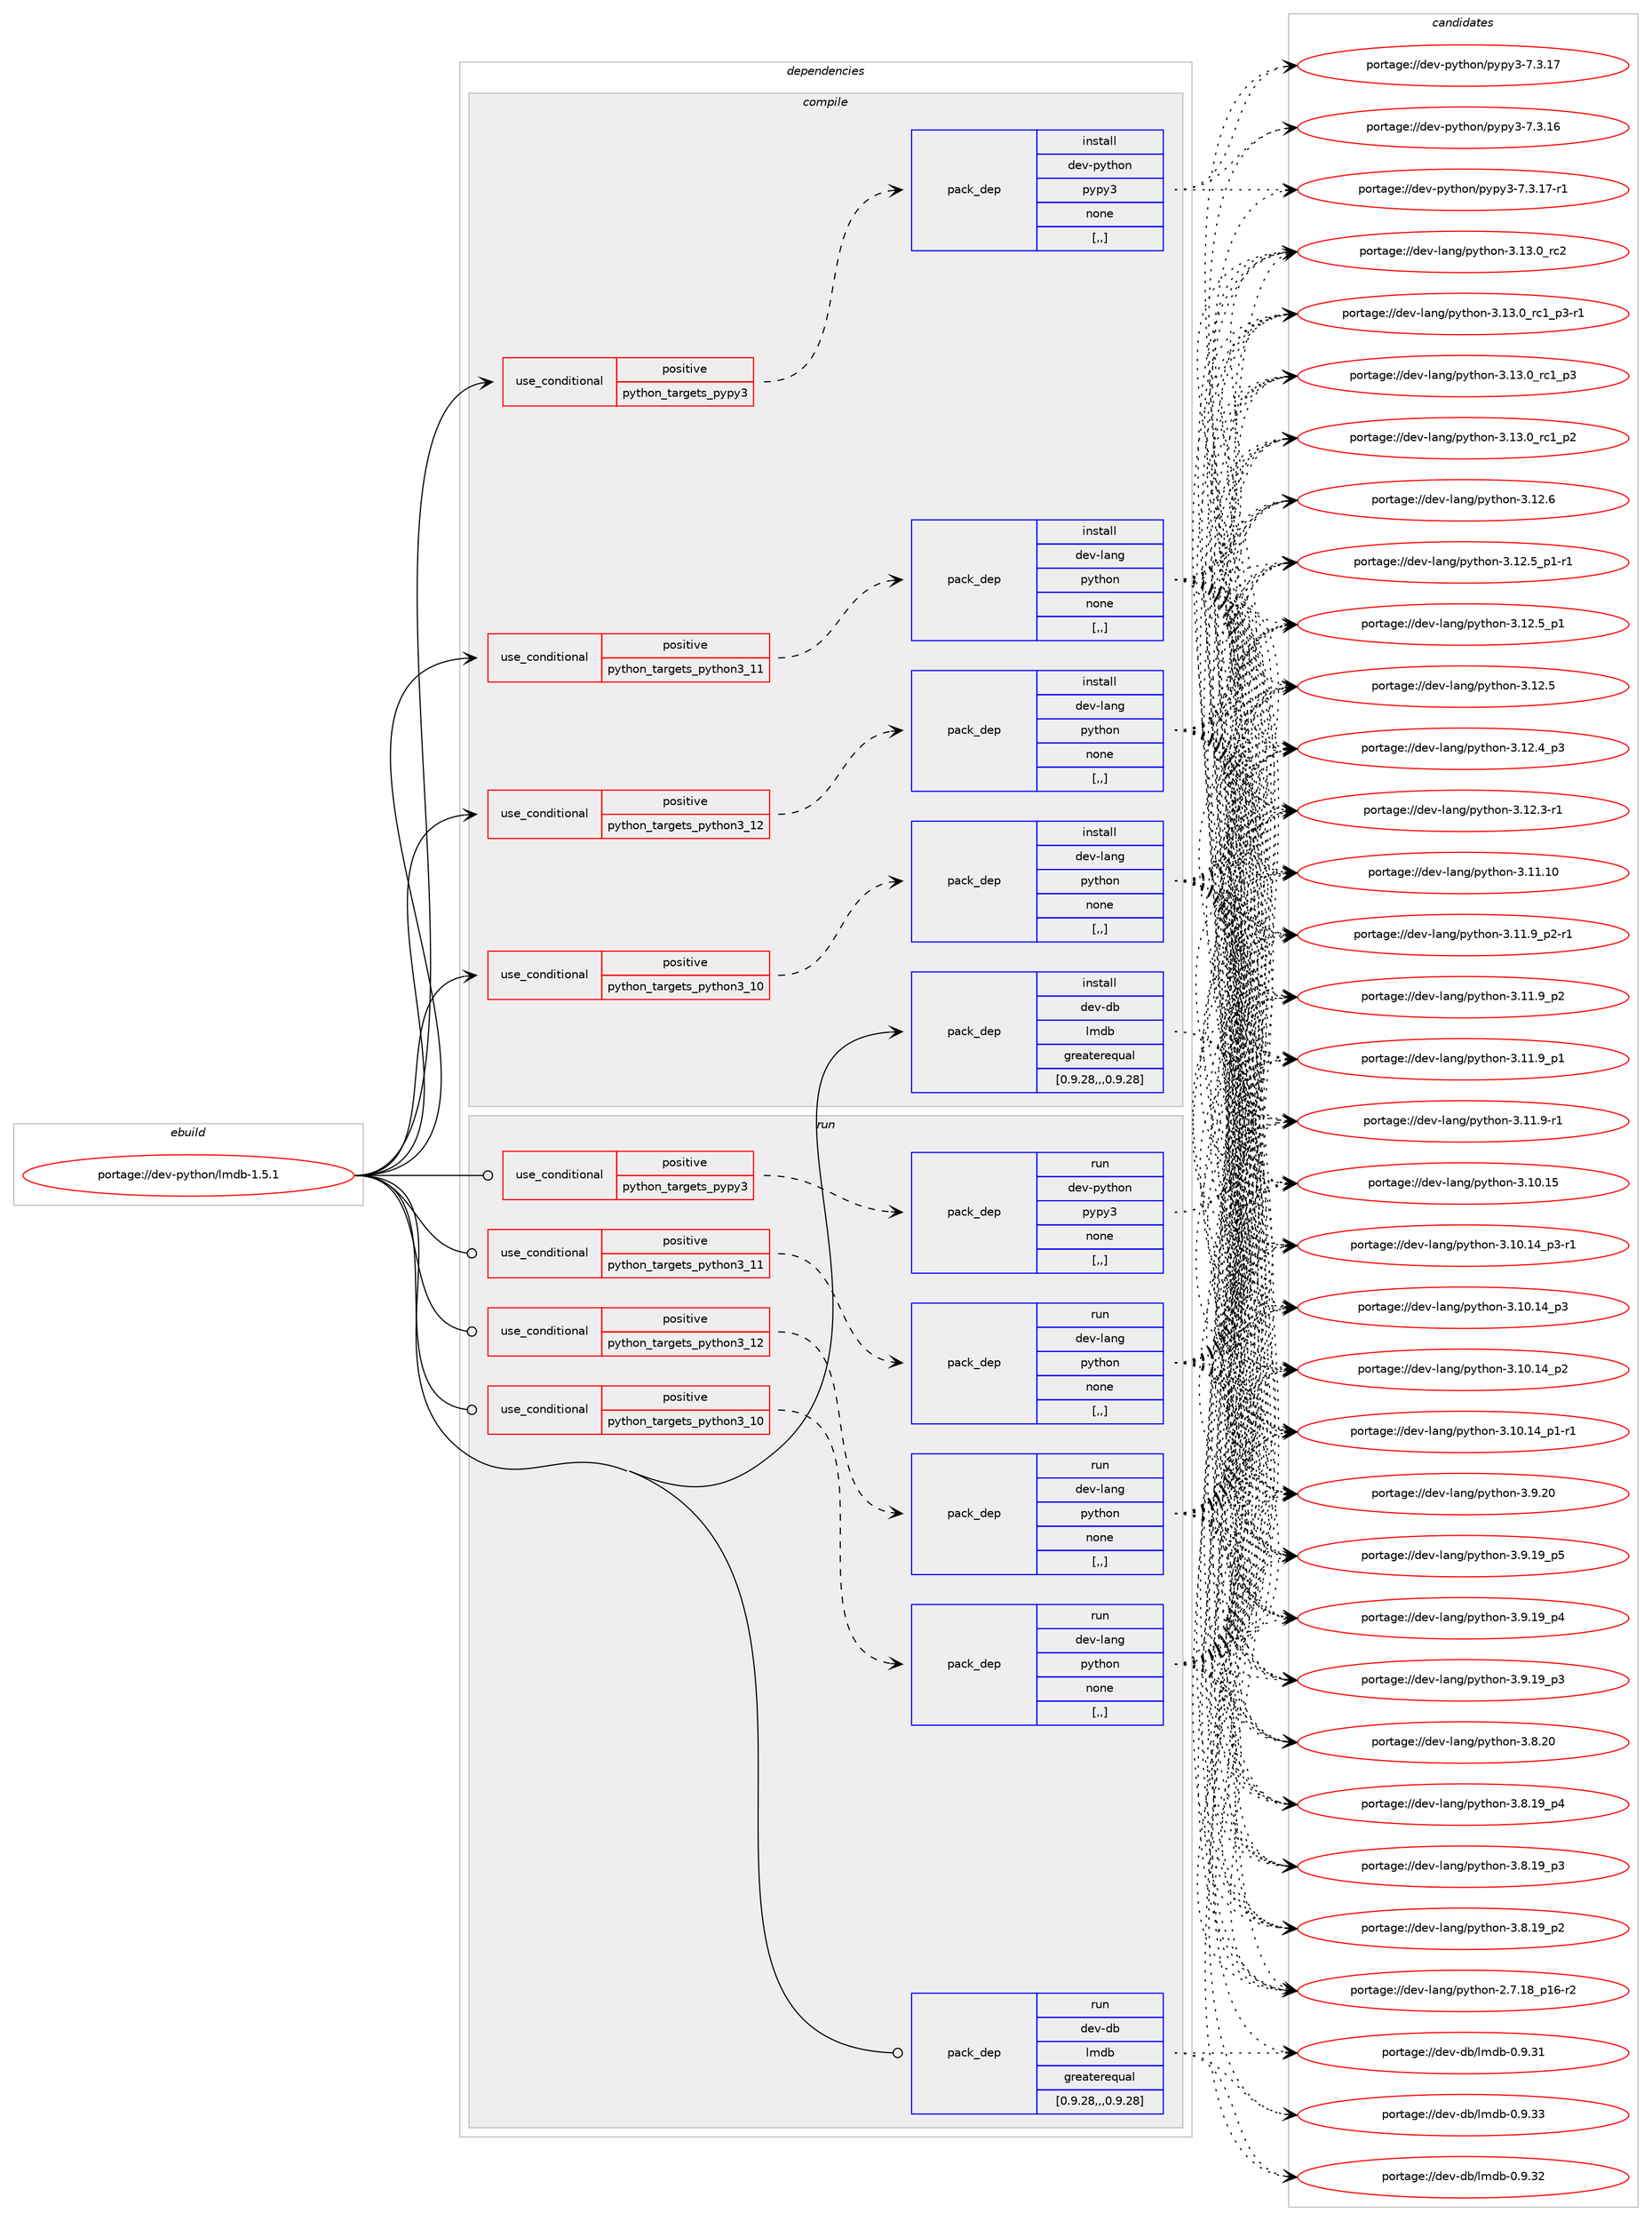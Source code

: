 digraph prolog {

# *************
# Graph options
# *************

newrank=true;
concentrate=true;
compound=true;
graph [rankdir=LR,fontname=Helvetica,fontsize=10,ranksep=1.5];#, ranksep=2.5, nodesep=0.2];
edge  [arrowhead=vee];
node  [fontname=Helvetica,fontsize=10];

# **********
# The ebuild
# **********

subgraph cluster_leftcol {
color=gray;
label=<<i>ebuild</i>>;
id [label="portage://dev-python/lmdb-1.5.1", color=red, width=4, href="../dev-python/lmdb-1.5.1.svg"];
}

# ****************
# The dependencies
# ****************

subgraph cluster_midcol {
color=gray;
label=<<i>dependencies</i>>;
subgraph cluster_compile {
fillcolor="#eeeeee";
style=filled;
label=<<i>compile</i>>;
subgraph cond164779 {
dependency644712 [label=<<TABLE BORDER="0" CELLBORDER="1" CELLSPACING="0" CELLPADDING="4"><TR><TD ROWSPAN="3" CELLPADDING="10">use_conditional</TD></TR><TR><TD>positive</TD></TR><TR><TD>python_targets_pypy3</TD></TR></TABLE>>, shape=none, color=red];
subgraph pack475114 {
dependency644713 [label=<<TABLE BORDER="0" CELLBORDER="1" CELLSPACING="0" CELLPADDING="4" WIDTH="220"><TR><TD ROWSPAN="6" CELLPADDING="30">pack_dep</TD></TR><TR><TD WIDTH="110">install</TD></TR><TR><TD>dev-python</TD></TR><TR><TD>pypy3</TD></TR><TR><TD>none</TD></TR><TR><TD>[,,]</TD></TR></TABLE>>, shape=none, color=blue];
}
dependency644712:e -> dependency644713:w [weight=20,style="dashed",arrowhead="vee"];
}
id:e -> dependency644712:w [weight=20,style="solid",arrowhead="vee"];
subgraph cond164780 {
dependency644714 [label=<<TABLE BORDER="0" CELLBORDER="1" CELLSPACING="0" CELLPADDING="4"><TR><TD ROWSPAN="3" CELLPADDING="10">use_conditional</TD></TR><TR><TD>positive</TD></TR><TR><TD>python_targets_python3_10</TD></TR></TABLE>>, shape=none, color=red];
subgraph pack475115 {
dependency644715 [label=<<TABLE BORDER="0" CELLBORDER="1" CELLSPACING="0" CELLPADDING="4" WIDTH="220"><TR><TD ROWSPAN="6" CELLPADDING="30">pack_dep</TD></TR><TR><TD WIDTH="110">install</TD></TR><TR><TD>dev-lang</TD></TR><TR><TD>python</TD></TR><TR><TD>none</TD></TR><TR><TD>[,,]</TD></TR></TABLE>>, shape=none, color=blue];
}
dependency644714:e -> dependency644715:w [weight=20,style="dashed",arrowhead="vee"];
}
id:e -> dependency644714:w [weight=20,style="solid",arrowhead="vee"];
subgraph cond164781 {
dependency644716 [label=<<TABLE BORDER="0" CELLBORDER="1" CELLSPACING="0" CELLPADDING="4"><TR><TD ROWSPAN="3" CELLPADDING="10">use_conditional</TD></TR><TR><TD>positive</TD></TR><TR><TD>python_targets_python3_11</TD></TR></TABLE>>, shape=none, color=red];
subgraph pack475116 {
dependency644717 [label=<<TABLE BORDER="0" CELLBORDER="1" CELLSPACING="0" CELLPADDING="4" WIDTH="220"><TR><TD ROWSPAN="6" CELLPADDING="30">pack_dep</TD></TR><TR><TD WIDTH="110">install</TD></TR><TR><TD>dev-lang</TD></TR><TR><TD>python</TD></TR><TR><TD>none</TD></TR><TR><TD>[,,]</TD></TR></TABLE>>, shape=none, color=blue];
}
dependency644716:e -> dependency644717:w [weight=20,style="dashed",arrowhead="vee"];
}
id:e -> dependency644716:w [weight=20,style="solid",arrowhead="vee"];
subgraph cond164782 {
dependency644718 [label=<<TABLE BORDER="0" CELLBORDER="1" CELLSPACING="0" CELLPADDING="4"><TR><TD ROWSPAN="3" CELLPADDING="10">use_conditional</TD></TR><TR><TD>positive</TD></TR><TR><TD>python_targets_python3_12</TD></TR></TABLE>>, shape=none, color=red];
subgraph pack475117 {
dependency644719 [label=<<TABLE BORDER="0" CELLBORDER="1" CELLSPACING="0" CELLPADDING="4" WIDTH="220"><TR><TD ROWSPAN="6" CELLPADDING="30">pack_dep</TD></TR><TR><TD WIDTH="110">install</TD></TR><TR><TD>dev-lang</TD></TR><TR><TD>python</TD></TR><TR><TD>none</TD></TR><TR><TD>[,,]</TD></TR></TABLE>>, shape=none, color=blue];
}
dependency644718:e -> dependency644719:w [weight=20,style="dashed",arrowhead="vee"];
}
id:e -> dependency644718:w [weight=20,style="solid",arrowhead="vee"];
subgraph pack475118 {
dependency644720 [label=<<TABLE BORDER="0" CELLBORDER="1" CELLSPACING="0" CELLPADDING="4" WIDTH="220"><TR><TD ROWSPAN="6" CELLPADDING="30">pack_dep</TD></TR><TR><TD WIDTH="110">install</TD></TR><TR><TD>dev-db</TD></TR><TR><TD>lmdb</TD></TR><TR><TD>greaterequal</TD></TR><TR><TD>[0.9.28,,,0.9.28]</TD></TR></TABLE>>, shape=none, color=blue];
}
id:e -> dependency644720:w [weight=20,style="solid",arrowhead="vee"];
}
subgraph cluster_compileandrun {
fillcolor="#eeeeee";
style=filled;
label=<<i>compile and run</i>>;
}
subgraph cluster_run {
fillcolor="#eeeeee";
style=filled;
label=<<i>run</i>>;
subgraph cond164783 {
dependency644721 [label=<<TABLE BORDER="0" CELLBORDER="1" CELLSPACING="0" CELLPADDING="4"><TR><TD ROWSPAN="3" CELLPADDING="10">use_conditional</TD></TR><TR><TD>positive</TD></TR><TR><TD>python_targets_pypy3</TD></TR></TABLE>>, shape=none, color=red];
subgraph pack475119 {
dependency644722 [label=<<TABLE BORDER="0" CELLBORDER="1" CELLSPACING="0" CELLPADDING="4" WIDTH="220"><TR><TD ROWSPAN="6" CELLPADDING="30">pack_dep</TD></TR><TR><TD WIDTH="110">run</TD></TR><TR><TD>dev-python</TD></TR><TR><TD>pypy3</TD></TR><TR><TD>none</TD></TR><TR><TD>[,,]</TD></TR></TABLE>>, shape=none, color=blue];
}
dependency644721:e -> dependency644722:w [weight=20,style="dashed",arrowhead="vee"];
}
id:e -> dependency644721:w [weight=20,style="solid",arrowhead="odot"];
subgraph cond164784 {
dependency644723 [label=<<TABLE BORDER="0" CELLBORDER="1" CELLSPACING="0" CELLPADDING="4"><TR><TD ROWSPAN="3" CELLPADDING="10">use_conditional</TD></TR><TR><TD>positive</TD></TR><TR><TD>python_targets_python3_10</TD></TR></TABLE>>, shape=none, color=red];
subgraph pack475120 {
dependency644724 [label=<<TABLE BORDER="0" CELLBORDER="1" CELLSPACING="0" CELLPADDING="4" WIDTH="220"><TR><TD ROWSPAN="6" CELLPADDING="30">pack_dep</TD></TR><TR><TD WIDTH="110">run</TD></TR><TR><TD>dev-lang</TD></TR><TR><TD>python</TD></TR><TR><TD>none</TD></TR><TR><TD>[,,]</TD></TR></TABLE>>, shape=none, color=blue];
}
dependency644723:e -> dependency644724:w [weight=20,style="dashed",arrowhead="vee"];
}
id:e -> dependency644723:w [weight=20,style="solid",arrowhead="odot"];
subgraph cond164785 {
dependency644725 [label=<<TABLE BORDER="0" CELLBORDER="1" CELLSPACING="0" CELLPADDING="4"><TR><TD ROWSPAN="3" CELLPADDING="10">use_conditional</TD></TR><TR><TD>positive</TD></TR><TR><TD>python_targets_python3_11</TD></TR></TABLE>>, shape=none, color=red];
subgraph pack475121 {
dependency644726 [label=<<TABLE BORDER="0" CELLBORDER="1" CELLSPACING="0" CELLPADDING="4" WIDTH="220"><TR><TD ROWSPAN="6" CELLPADDING="30">pack_dep</TD></TR><TR><TD WIDTH="110">run</TD></TR><TR><TD>dev-lang</TD></TR><TR><TD>python</TD></TR><TR><TD>none</TD></TR><TR><TD>[,,]</TD></TR></TABLE>>, shape=none, color=blue];
}
dependency644725:e -> dependency644726:w [weight=20,style="dashed",arrowhead="vee"];
}
id:e -> dependency644725:w [weight=20,style="solid",arrowhead="odot"];
subgraph cond164786 {
dependency644727 [label=<<TABLE BORDER="0" CELLBORDER="1" CELLSPACING="0" CELLPADDING="4"><TR><TD ROWSPAN="3" CELLPADDING="10">use_conditional</TD></TR><TR><TD>positive</TD></TR><TR><TD>python_targets_python3_12</TD></TR></TABLE>>, shape=none, color=red];
subgraph pack475122 {
dependency644728 [label=<<TABLE BORDER="0" CELLBORDER="1" CELLSPACING="0" CELLPADDING="4" WIDTH="220"><TR><TD ROWSPAN="6" CELLPADDING="30">pack_dep</TD></TR><TR><TD WIDTH="110">run</TD></TR><TR><TD>dev-lang</TD></TR><TR><TD>python</TD></TR><TR><TD>none</TD></TR><TR><TD>[,,]</TD></TR></TABLE>>, shape=none, color=blue];
}
dependency644727:e -> dependency644728:w [weight=20,style="dashed",arrowhead="vee"];
}
id:e -> dependency644727:w [weight=20,style="solid",arrowhead="odot"];
subgraph pack475123 {
dependency644729 [label=<<TABLE BORDER="0" CELLBORDER="1" CELLSPACING="0" CELLPADDING="4" WIDTH="220"><TR><TD ROWSPAN="6" CELLPADDING="30">pack_dep</TD></TR><TR><TD WIDTH="110">run</TD></TR><TR><TD>dev-db</TD></TR><TR><TD>lmdb</TD></TR><TR><TD>greaterequal</TD></TR><TR><TD>[0.9.28,,,0.9.28]</TD></TR></TABLE>>, shape=none, color=blue];
}
id:e -> dependency644729:w [weight=20,style="solid",arrowhead="odot"];
}
}

# **************
# The candidates
# **************

subgraph cluster_choices {
rank=same;
color=gray;
label=<<i>candidates</i>>;

subgraph choice475114 {
color=black;
nodesep=1;
choice100101118451121211161041111104711212111212151455546514649554511449 [label="portage://dev-python/pypy3-7.3.17-r1", color=red, width=4,href="../dev-python/pypy3-7.3.17-r1.svg"];
choice10010111845112121116104111110471121211121215145554651464955 [label="portage://dev-python/pypy3-7.3.17", color=red, width=4,href="../dev-python/pypy3-7.3.17.svg"];
choice10010111845112121116104111110471121211121215145554651464954 [label="portage://dev-python/pypy3-7.3.16", color=red, width=4,href="../dev-python/pypy3-7.3.16.svg"];
dependency644713:e -> choice100101118451121211161041111104711212111212151455546514649554511449:w [style=dotted,weight="100"];
dependency644713:e -> choice10010111845112121116104111110471121211121215145554651464955:w [style=dotted,weight="100"];
dependency644713:e -> choice10010111845112121116104111110471121211121215145554651464954:w [style=dotted,weight="100"];
}
subgraph choice475115 {
color=black;
nodesep=1;
choice10010111845108971101034711212111610411111045514649514648951149950 [label="portage://dev-lang/python-3.13.0_rc2", color=red, width=4,href="../dev-lang/python-3.13.0_rc2.svg"];
choice1001011184510897110103471121211161041111104551464951464895114994995112514511449 [label="portage://dev-lang/python-3.13.0_rc1_p3-r1", color=red, width=4,href="../dev-lang/python-3.13.0_rc1_p3-r1.svg"];
choice100101118451089711010347112121116104111110455146495146489511499499511251 [label="portage://dev-lang/python-3.13.0_rc1_p3", color=red, width=4,href="../dev-lang/python-3.13.0_rc1_p3.svg"];
choice100101118451089711010347112121116104111110455146495146489511499499511250 [label="portage://dev-lang/python-3.13.0_rc1_p2", color=red, width=4,href="../dev-lang/python-3.13.0_rc1_p2.svg"];
choice10010111845108971101034711212111610411111045514649504654 [label="portage://dev-lang/python-3.12.6", color=red, width=4,href="../dev-lang/python-3.12.6.svg"];
choice1001011184510897110103471121211161041111104551464950465395112494511449 [label="portage://dev-lang/python-3.12.5_p1-r1", color=red, width=4,href="../dev-lang/python-3.12.5_p1-r1.svg"];
choice100101118451089711010347112121116104111110455146495046539511249 [label="portage://dev-lang/python-3.12.5_p1", color=red, width=4,href="../dev-lang/python-3.12.5_p1.svg"];
choice10010111845108971101034711212111610411111045514649504653 [label="portage://dev-lang/python-3.12.5", color=red, width=4,href="../dev-lang/python-3.12.5.svg"];
choice100101118451089711010347112121116104111110455146495046529511251 [label="portage://dev-lang/python-3.12.4_p3", color=red, width=4,href="../dev-lang/python-3.12.4_p3.svg"];
choice100101118451089711010347112121116104111110455146495046514511449 [label="portage://dev-lang/python-3.12.3-r1", color=red, width=4,href="../dev-lang/python-3.12.3-r1.svg"];
choice1001011184510897110103471121211161041111104551464949464948 [label="portage://dev-lang/python-3.11.10", color=red, width=4,href="../dev-lang/python-3.11.10.svg"];
choice1001011184510897110103471121211161041111104551464949465795112504511449 [label="portage://dev-lang/python-3.11.9_p2-r1", color=red, width=4,href="../dev-lang/python-3.11.9_p2-r1.svg"];
choice100101118451089711010347112121116104111110455146494946579511250 [label="portage://dev-lang/python-3.11.9_p2", color=red, width=4,href="../dev-lang/python-3.11.9_p2.svg"];
choice100101118451089711010347112121116104111110455146494946579511249 [label="portage://dev-lang/python-3.11.9_p1", color=red, width=4,href="../dev-lang/python-3.11.9_p1.svg"];
choice100101118451089711010347112121116104111110455146494946574511449 [label="portage://dev-lang/python-3.11.9-r1", color=red, width=4,href="../dev-lang/python-3.11.9-r1.svg"];
choice1001011184510897110103471121211161041111104551464948464953 [label="portage://dev-lang/python-3.10.15", color=red, width=4,href="../dev-lang/python-3.10.15.svg"];
choice100101118451089711010347112121116104111110455146494846495295112514511449 [label="portage://dev-lang/python-3.10.14_p3-r1", color=red, width=4,href="../dev-lang/python-3.10.14_p3-r1.svg"];
choice10010111845108971101034711212111610411111045514649484649529511251 [label="portage://dev-lang/python-3.10.14_p3", color=red, width=4,href="../dev-lang/python-3.10.14_p3.svg"];
choice10010111845108971101034711212111610411111045514649484649529511250 [label="portage://dev-lang/python-3.10.14_p2", color=red, width=4,href="../dev-lang/python-3.10.14_p2.svg"];
choice100101118451089711010347112121116104111110455146494846495295112494511449 [label="portage://dev-lang/python-3.10.14_p1-r1", color=red, width=4,href="../dev-lang/python-3.10.14_p1-r1.svg"];
choice10010111845108971101034711212111610411111045514657465048 [label="portage://dev-lang/python-3.9.20", color=red, width=4,href="../dev-lang/python-3.9.20.svg"];
choice100101118451089711010347112121116104111110455146574649579511253 [label="portage://dev-lang/python-3.9.19_p5", color=red, width=4,href="../dev-lang/python-3.9.19_p5.svg"];
choice100101118451089711010347112121116104111110455146574649579511252 [label="portage://dev-lang/python-3.9.19_p4", color=red, width=4,href="../dev-lang/python-3.9.19_p4.svg"];
choice100101118451089711010347112121116104111110455146574649579511251 [label="portage://dev-lang/python-3.9.19_p3", color=red, width=4,href="../dev-lang/python-3.9.19_p3.svg"];
choice10010111845108971101034711212111610411111045514656465048 [label="portage://dev-lang/python-3.8.20", color=red, width=4,href="../dev-lang/python-3.8.20.svg"];
choice100101118451089711010347112121116104111110455146564649579511252 [label="portage://dev-lang/python-3.8.19_p4", color=red, width=4,href="../dev-lang/python-3.8.19_p4.svg"];
choice100101118451089711010347112121116104111110455146564649579511251 [label="portage://dev-lang/python-3.8.19_p3", color=red, width=4,href="../dev-lang/python-3.8.19_p3.svg"];
choice100101118451089711010347112121116104111110455146564649579511250 [label="portage://dev-lang/python-3.8.19_p2", color=red, width=4,href="../dev-lang/python-3.8.19_p2.svg"];
choice100101118451089711010347112121116104111110455046554649569511249544511450 [label="portage://dev-lang/python-2.7.18_p16-r2", color=red, width=4,href="../dev-lang/python-2.7.18_p16-r2.svg"];
dependency644715:e -> choice10010111845108971101034711212111610411111045514649514648951149950:w [style=dotted,weight="100"];
dependency644715:e -> choice1001011184510897110103471121211161041111104551464951464895114994995112514511449:w [style=dotted,weight="100"];
dependency644715:e -> choice100101118451089711010347112121116104111110455146495146489511499499511251:w [style=dotted,weight="100"];
dependency644715:e -> choice100101118451089711010347112121116104111110455146495146489511499499511250:w [style=dotted,weight="100"];
dependency644715:e -> choice10010111845108971101034711212111610411111045514649504654:w [style=dotted,weight="100"];
dependency644715:e -> choice1001011184510897110103471121211161041111104551464950465395112494511449:w [style=dotted,weight="100"];
dependency644715:e -> choice100101118451089711010347112121116104111110455146495046539511249:w [style=dotted,weight="100"];
dependency644715:e -> choice10010111845108971101034711212111610411111045514649504653:w [style=dotted,weight="100"];
dependency644715:e -> choice100101118451089711010347112121116104111110455146495046529511251:w [style=dotted,weight="100"];
dependency644715:e -> choice100101118451089711010347112121116104111110455146495046514511449:w [style=dotted,weight="100"];
dependency644715:e -> choice1001011184510897110103471121211161041111104551464949464948:w [style=dotted,weight="100"];
dependency644715:e -> choice1001011184510897110103471121211161041111104551464949465795112504511449:w [style=dotted,weight="100"];
dependency644715:e -> choice100101118451089711010347112121116104111110455146494946579511250:w [style=dotted,weight="100"];
dependency644715:e -> choice100101118451089711010347112121116104111110455146494946579511249:w [style=dotted,weight="100"];
dependency644715:e -> choice100101118451089711010347112121116104111110455146494946574511449:w [style=dotted,weight="100"];
dependency644715:e -> choice1001011184510897110103471121211161041111104551464948464953:w [style=dotted,weight="100"];
dependency644715:e -> choice100101118451089711010347112121116104111110455146494846495295112514511449:w [style=dotted,weight="100"];
dependency644715:e -> choice10010111845108971101034711212111610411111045514649484649529511251:w [style=dotted,weight="100"];
dependency644715:e -> choice10010111845108971101034711212111610411111045514649484649529511250:w [style=dotted,weight="100"];
dependency644715:e -> choice100101118451089711010347112121116104111110455146494846495295112494511449:w [style=dotted,weight="100"];
dependency644715:e -> choice10010111845108971101034711212111610411111045514657465048:w [style=dotted,weight="100"];
dependency644715:e -> choice100101118451089711010347112121116104111110455146574649579511253:w [style=dotted,weight="100"];
dependency644715:e -> choice100101118451089711010347112121116104111110455146574649579511252:w [style=dotted,weight="100"];
dependency644715:e -> choice100101118451089711010347112121116104111110455146574649579511251:w [style=dotted,weight="100"];
dependency644715:e -> choice10010111845108971101034711212111610411111045514656465048:w [style=dotted,weight="100"];
dependency644715:e -> choice100101118451089711010347112121116104111110455146564649579511252:w [style=dotted,weight="100"];
dependency644715:e -> choice100101118451089711010347112121116104111110455146564649579511251:w [style=dotted,weight="100"];
dependency644715:e -> choice100101118451089711010347112121116104111110455146564649579511250:w [style=dotted,weight="100"];
dependency644715:e -> choice100101118451089711010347112121116104111110455046554649569511249544511450:w [style=dotted,weight="100"];
}
subgraph choice475116 {
color=black;
nodesep=1;
choice10010111845108971101034711212111610411111045514649514648951149950 [label="portage://dev-lang/python-3.13.0_rc2", color=red, width=4,href="../dev-lang/python-3.13.0_rc2.svg"];
choice1001011184510897110103471121211161041111104551464951464895114994995112514511449 [label="portage://dev-lang/python-3.13.0_rc1_p3-r1", color=red, width=4,href="../dev-lang/python-3.13.0_rc1_p3-r1.svg"];
choice100101118451089711010347112121116104111110455146495146489511499499511251 [label="portage://dev-lang/python-3.13.0_rc1_p3", color=red, width=4,href="../dev-lang/python-3.13.0_rc1_p3.svg"];
choice100101118451089711010347112121116104111110455146495146489511499499511250 [label="portage://dev-lang/python-3.13.0_rc1_p2", color=red, width=4,href="../dev-lang/python-3.13.0_rc1_p2.svg"];
choice10010111845108971101034711212111610411111045514649504654 [label="portage://dev-lang/python-3.12.6", color=red, width=4,href="../dev-lang/python-3.12.6.svg"];
choice1001011184510897110103471121211161041111104551464950465395112494511449 [label="portage://dev-lang/python-3.12.5_p1-r1", color=red, width=4,href="../dev-lang/python-3.12.5_p1-r1.svg"];
choice100101118451089711010347112121116104111110455146495046539511249 [label="portage://dev-lang/python-3.12.5_p1", color=red, width=4,href="../dev-lang/python-3.12.5_p1.svg"];
choice10010111845108971101034711212111610411111045514649504653 [label="portage://dev-lang/python-3.12.5", color=red, width=4,href="../dev-lang/python-3.12.5.svg"];
choice100101118451089711010347112121116104111110455146495046529511251 [label="portage://dev-lang/python-3.12.4_p3", color=red, width=4,href="../dev-lang/python-3.12.4_p3.svg"];
choice100101118451089711010347112121116104111110455146495046514511449 [label="portage://dev-lang/python-3.12.3-r1", color=red, width=4,href="../dev-lang/python-3.12.3-r1.svg"];
choice1001011184510897110103471121211161041111104551464949464948 [label="portage://dev-lang/python-3.11.10", color=red, width=4,href="../dev-lang/python-3.11.10.svg"];
choice1001011184510897110103471121211161041111104551464949465795112504511449 [label="portage://dev-lang/python-3.11.9_p2-r1", color=red, width=4,href="../dev-lang/python-3.11.9_p2-r1.svg"];
choice100101118451089711010347112121116104111110455146494946579511250 [label="portage://dev-lang/python-3.11.9_p2", color=red, width=4,href="../dev-lang/python-3.11.9_p2.svg"];
choice100101118451089711010347112121116104111110455146494946579511249 [label="portage://dev-lang/python-3.11.9_p1", color=red, width=4,href="../dev-lang/python-3.11.9_p1.svg"];
choice100101118451089711010347112121116104111110455146494946574511449 [label="portage://dev-lang/python-3.11.9-r1", color=red, width=4,href="../dev-lang/python-3.11.9-r1.svg"];
choice1001011184510897110103471121211161041111104551464948464953 [label="portage://dev-lang/python-3.10.15", color=red, width=4,href="../dev-lang/python-3.10.15.svg"];
choice100101118451089711010347112121116104111110455146494846495295112514511449 [label="portage://dev-lang/python-3.10.14_p3-r1", color=red, width=4,href="../dev-lang/python-3.10.14_p3-r1.svg"];
choice10010111845108971101034711212111610411111045514649484649529511251 [label="portage://dev-lang/python-3.10.14_p3", color=red, width=4,href="../dev-lang/python-3.10.14_p3.svg"];
choice10010111845108971101034711212111610411111045514649484649529511250 [label="portage://dev-lang/python-3.10.14_p2", color=red, width=4,href="../dev-lang/python-3.10.14_p2.svg"];
choice100101118451089711010347112121116104111110455146494846495295112494511449 [label="portage://dev-lang/python-3.10.14_p1-r1", color=red, width=4,href="../dev-lang/python-3.10.14_p1-r1.svg"];
choice10010111845108971101034711212111610411111045514657465048 [label="portage://dev-lang/python-3.9.20", color=red, width=4,href="../dev-lang/python-3.9.20.svg"];
choice100101118451089711010347112121116104111110455146574649579511253 [label="portage://dev-lang/python-3.9.19_p5", color=red, width=4,href="../dev-lang/python-3.9.19_p5.svg"];
choice100101118451089711010347112121116104111110455146574649579511252 [label="portage://dev-lang/python-3.9.19_p4", color=red, width=4,href="../dev-lang/python-3.9.19_p4.svg"];
choice100101118451089711010347112121116104111110455146574649579511251 [label="portage://dev-lang/python-3.9.19_p3", color=red, width=4,href="../dev-lang/python-3.9.19_p3.svg"];
choice10010111845108971101034711212111610411111045514656465048 [label="portage://dev-lang/python-3.8.20", color=red, width=4,href="../dev-lang/python-3.8.20.svg"];
choice100101118451089711010347112121116104111110455146564649579511252 [label="portage://dev-lang/python-3.8.19_p4", color=red, width=4,href="../dev-lang/python-3.8.19_p4.svg"];
choice100101118451089711010347112121116104111110455146564649579511251 [label="portage://dev-lang/python-3.8.19_p3", color=red, width=4,href="../dev-lang/python-3.8.19_p3.svg"];
choice100101118451089711010347112121116104111110455146564649579511250 [label="portage://dev-lang/python-3.8.19_p2", color=red, width=4,href="../dev-lang/python-3.8.19_p2.svg"];
choice100101118451089711010347112121116104111110455046554649569511249544511450 [label="portage://dev-lang/python-2.7.18_p16-r2", color=red, width=4,href="../dev-lang/python-2.7.18_p16-r2.svg"];
dependency644717:e -> choice10010111845108971101034711212111610411111045514649514648951149950:w [style=dotted,weight="100"];
dependency644717:e -> choice1001011184510897110103471121211161041111104551464951464895114994995112514511449:w [style=dotted,weight="100"];
dependency644717:e -> choice100101118451089711010347112121116104111110455146495146489511499499511251:w [style=dotted,weight="100"];
dependency644717:e -> choice100101118451089711010347112121116104111110455146495146489511499499511250:w [style=dotted,weight="100"];
dependency644717:e -> choice10010111845108971101034711212111610411111045514649504654:w [style=dotted,weight="100"];
dependency644717:e -> choice1001011184510897110103471121211161041111104551464950465395112494511449:w [style=dotted,weight="100"];
dependency644717:e -> choice100101118451089711010347112121116104111110455146495046539511249:w [style=dotted,weight="100"];
dependency644717:e -> choice10010111845108971101034711212111610411111045514649504653:w [style=dotted,weight="100"];
dependency644717:e -> choice100101118451089711010347112121116104111110455146495046529511251:w [style=dotted,weight="100"];
dependency644717:e -> choice100101118451089711010347112121116104111110455146495046514511449:w [style=dotted,weight="100"];
dependency644717:e -> choice1001011184510897110103471121211161041111104551464949464948:w [style=dotted,weight="100"];
dependency644717:e -> choice1001011184510897110103471121211161041111104551464949465795112504511449:w [style=dotted,weight="100"];
dependency644717:e -> choice100101118451089711010347112121116104111110455146494946579511250:w [style=dotted,weight="100"];
dependency644717:e -> choice100101118451089711010347112121116104111110455146494946579511249:w [style=dotted,weight="100"];
dependency644717:e -> choice100101118451089711010347112121116104111110455146494946574511449:w [style=dotted,weight="100"];
dependency644717:e -> choice1001011184510897110103471121211161041111104551464948464953:w [style=dotted,weight="100"];
dependency644717:e -> choice100101118451089711010347112121116104111110455146494846495295112514511449:w [style=dotted,weight="100"];
dependency644717:e -> choice10010111845108971101034711212111610411111045514649484649529511251:w [style=dotted,weight="100"];
dependency644717:e -> choice10010111845108971101034711212111610411111045514649484649529511250:w [style=dotted,weight="100"];
dependency644717:e -> choice100101118451089711010347112121116104111110455146494846495295112494511449:w [style=dotted,weight="100"];
dependency644717:e -> choice10010111845108971101034711212111610411111045514657465048:w [style=dotted,weight="100"];
dependency644717:e -> choice100101118451089711010347112121116104111110455146574649579511253:w [style=dotted,weight="100"];
dependency644717:e -> choice100101118451089711010347112121116104111110455146574649579511252:w [style=dotted,weight="100"];
dependency644717:e -> choice100101118451089711010347112121116104111110455146574649579511251:w [style=dotted,weight="100"];
dependency644717:e -> choice10010111845108971101034711212111610411111045514656465048:w [style=dotted,weight="100"];
dependency644717:e -> choice100101118451089711010347112121116104111110455146564649579511252:w [style=dotted,weight="100"];
dependency644717:e -> choice100101118451089711010347112121116104111110455146564649579511251:w [style=dotted,weight="100"];
dependency644717:e -> choice100101118451089711010347112121116104111110455146564649579511250:w [style=dotted,weight="100"];
dependency644717:e -> choice100101118451089711010347112121116104111110455046554649569511249544511450:w [style=dotted,weight="100"];
}
subgraph choice475117 {
color=black;
nodesep=1;
choice10010111845108971101034711212111610411111045514649514648951149950 [label="portage://dev-lang/python-3.13.0_rc2", color=red, width=4,href="../dev-lang/python-3.13.0_rc2.svg"];
choice1001011184510897110103471121211161041111104551464951464895114994995112514511449 [label="portage://dev-lang/python-3.13.0_rc1_p3-r1", color=red, width=4,href="../dev-lang/python-3.13.0_rc1_p3-r1.svg"];
choice100101118451089711010347112121116104111110455146495146489511499499511251 [label="portage://dev-lang/python-3.13.0_rc1_p3", color=red, width=4,href="../dev-lang/python-3.13.0_rc1_p3.svg"];
choice100101118451089711010347112121116104111110455146495146489511499499511250 [label="portage://dev-lang/python-3.13.0_rc1_p2", color=red, width=4,href="../dev-lang/python-3.13.0_rc1_p2.svg"];
choice10010111845108971101034711212111610411111045514649504654 [label="portage://dev-lang/python-3.12.6", color=red, width=4,href="../dev-lang/python-3.12.6.svg"];
choice1001011184510897110103471121211161041111104551464950465395112494511449 [label="portage://dev-lang/python-3.12.5_p1-r1", color=red, width=4,href="../dev-lang/python-3.12.5_p1-r1.svg"];
choice100101118451089711010347112121116104111110455146495046539511249 [label="portage://dev-lang/python-3.12.5_p1", color=red, width=4,href="../dev-lang/python-3.12.5_p1.svg"];
choice10010111845108971101034711212111610411111045514649504653 [label="portage://dev-lang/python-3.12.5", color=red, width=4,href="../dev-lang/python-3.12.5.svg"];
choice100101118451089711010347112121116104111110455146495046529511251 [label="portage://dev-lang/python-3.12.4_p3", color=red, width=4,href="../dev-lang/python-3.12.4_p3.svg"];
choice100101118451089711010347112121116104111110455146495046514511449 [label="portage://dev-lang/python-3.12.3-r1", color=red, width=4,href="../dev-lang/python-3.12.3-r1.svg"];
choice1001011184510897110103471121211161041111104551464949464948 [label="portage://dev-lang/python-3.11.10", color=red, width=4,href="../dev-lang/python-3.11.10.svg"];
choice1001011184510897110103471121211161041111104551464949465795112504511449 [label="portage://dev-lang/python-3.11.9_p2-r1", color=red, width=4,href="../dev-lang/python-3.11.9_p2-r1.svg"];
choice100101118451089711010347112121116104111110455146494946579511250 [label="portage://dev-lang/python-3.11.9_p2", color=red, width=4,href="../dev-lang/python-3.11.9_p2.svg"];
choice100101118451089711010347112121116104111110455146494946579511249 [label="portage://dev-lang/python-3.11.9_p1", color=red, width=4,href="../dev-lang/python-3.11.9_p1.svg"];
choice100101118451089711010347112121116104111110455146494946574511449 [label="portage://dev-lang/python-3.11.9-r1", color=red, width=4,href="../dev-lang/python-3.11.9-r1.svg"];
choice1001011184510897110103471121211161041111104551464948464953 [label="portage://dev-lang/python-3.10.15", color=red, width=4,href="../dev-lang/python-3.10.15.svg"];
choice100101118451089711010347112121116104111110455146494846495295112514511449 [label="portage://dev-lang/python-3.10.14_p3-r1", color=red, width=4,href="../dev-lang/python-3.10.14_p3-r1.svg"];
choice10010111845108971101034711212111610411111045514649484649529511251 [label="portage://dev-lang/python-3.10.14_p3", color=red, width=4,href="../dev-lang/python-3.10.14_p3.svg"];
choice10010111845108971101034711212111610411111045514649484649529511250 [label="portage://dev-lang/python-3.10.14_p2", color=red, width=4,href="../dev-lang/python-3.10.14_p2.svg"];
choice100101118451089711010347112121116104111110455146494846495295112494511449 [label="portage://dev-lang/python-3.10.14_p1-r1", color=red, width=4,href="../dev-lang/python-3.10.14_p1-r1.svg"];
choice10010111845108971101034711212111610411111045514657465048 [label="portage://dev-lang/python-3.9.20", color=red, width=4,href="../dev-lang/python-3.9.20.svg"];
choice100101118451089711010347112121116104111110455146574649579511253 [label="portage://dev-lang/python-3.9.19_p5", color=red, width=4,href="../dev-lang/python-3.9.19_p5.svg"];
choice100101118451089711010347112121116104111110455146574649579511252 [label="portage://dev-lang/python-3.9.19_p4", color=red, width=4,href="../dev-lang/python-3.9.19_p4.svg"];
choice100101118451089711010347112121116104111110455146574649579511251 [label="portage://dev-lang/python-3.9.19_p3", color=red, width=4,href="../dev-lang/python-3.9.19_p3.svg"];
choice10010111845108971101034711212111610411111045514656465048 [label="portage://dev-lang/python-3.8.20", color=red, width=4,href="../dev-lang/python-3.8.20.svg"];
choice100101118451089711010347112121116104111110455146564649579511252 [label="portage://dev-lang/python-3.8.19_p4", color=red, width=4,href="../dev-lang/python-3.8.19_p4.svg"];
choice100101118451089711010347112121116104111110455146564649579511251 [label="portage://dev-lang/python-3.8.19_p3", color=red, width=4,href="../dev-lang/python-3.8.19_p3.svg"];
choice100101118451089711010347112121116104111110455146564649579511250 [label="portage://dev-lang/python-3.8.19_p2", color=red, width=4,href="../dev-lang/python-3.8.19_p2.svg"];
choice100101118451089711010347112121116104111110455046554649569511249544511450 [label="portage://dev-lang/python-2.7.18_p16-r2", color=red, width=4,href="../dev-lang/python-2.7.18_p16-r2.svg"];
dependency644719:e -> choice10010111845108971101034711212111610411111045514649514648951149950:w [style=dotted,weight="100"];
dependency644719:e -> choice1001011184510897110103471121211161041111104551464951464895114994995112514511449:w [style=dotted,weight="100"];
dependency644719:e -> choice100101118451089711010347112121116104111110455146495146489511499499511251:w [style=dotted,weight="100"];
dependency644719:e -> choice100101118451089711010347112121116104111110455146495146489511499499511250:w [style=dotted,weight="100"];
dependency644719:e -> choice10010111845108971101034711212111610411111045514649504654:w [style=dotted,weight="100"];
dependency644719:e -> choice1001011184510897110103471121211161041111104551464950465395112494511449:w [style=dotted,weight="100"];
dependency644719:e -> choice100101118451089711010347112121116104111110455146495046539511249:w [style=dotted,weight="100"];
dependency644719:e -> choice10010111845108971101034711212111610411111045514649504653:w [style=dotted,weight="100"];
dependency644719:e -> choice100101118451089711010347112121116104111110455146495046529511251:w [style=dotted,weight="100"];
dependency644719:e -> choice100101118451089711010347112121116104111110455146495046514511449:w [style=dotted,weight="100"];
dependency644719:e -> choice1001011184510897110103471121211161041111104551464949464948:w [style=dotted,weight="100"];
dependency644719:e -> choice1001011184510897110103471121211161041111104551464949465795112504511449:w [style=dotted,weight="100"];
dependency644719:e -> choice100101118451089711010347112121116104111110455146494946579511250:w [style=dotted,weight="100"];
dependency644719:e -> choice100101118451089711010347112121116104111110455146494946579511249:w [style=dotted,weight="100"];
dependency644719:e -> choice100101118451089711010347112121116104111110455146494946574511449:w [style=dotted,weight="100"];
dependency644719:e -> choice1001011184510897110103471121211161041111104551464948464953:w [style=dotted,weight="100"];
dependency644719:e -> choice100101118451089711010347112121116104111110455146494846495295112514511449:w [style=dotted,weight="100"];
dependency644719:e -> choice10010111845108971101034711212111610411111045514649484649529511251:w [style=dotted,weight="100"];
dependency644719:e -> choice10010111845108971101034711212111610411111045514649484649529511250:w [style=dotted,weight="100"];
dependency644719:e -> choice100101118451089711010347112121116104111110455146494846495295112494511449:w [style=dotted,weight="100"];
dependency644719:e -> choice10010111845108971101034711212111610411111045514657465048:w [style=dotted,weight="100"];
dependency644719:e -> choice100101118451089711010347112121116104111110455146574649579511253:w [style=dotted,weight="100"];
dependency644719:e -> choice100101118451089711010347112121116104111110455146574649579511252:w [style=dotted,weight="100"];
dependency644719:e -> choice100101118451089711010347112121116104111110455146574649579511251:w [style=dotted,weight="100"];
dependency644719:e -> choice10010111845108971101034711212111610411111045514656465048:w [style=dotted,weight="100"];
dependency644719:e -> choice100101118451089711010347112121116104111110455146564649579511252:w [style=dotted,weight="100"];
dependency644719:e -> choice100101118451089711010347112121116104111110455146564649579511251:w [style=dotted,weight="100"];
dependency644719:e -> choice100101118451089711010347112121116104111110455146564649579511250:w [style=dotted,weight="100"];
dependency644719:e -> choice100101118451089711010347112121116104111110455046554649569511249544511450:w [style=dotted,weight="100"];
}
subgraph choice475118 {
color=black;
nodesep=1;
choice1001011184510098471081091009845484657465151 [label="portage://dev-db/lmdb-0.9.33", color=red, width=4,href="../dev-db/lmdb-0.9.33.svg"];
choice1001011184510098471081091009845484657465150 [label="portage://dev-db/lmdb-0.9.32", color=red, width=4,href="../dev-db/lmdb-0.9.32.svg"];
choice1001011184510098471081091009845484657465149 [label="portage://dev-db/lmdb-0.9.31", color=red, width=4,href="../dev-db/lmdb-0.9.31.svg"];
dependency644720:e -> choice1001011184510098471081091009845484657465151:w [style=dotted,weight="100"];
dependency644720:e -> choice1001011184510098471081091009845484657465150:w [style=dotted,weight="100"];
dependency644720:e -> choice1001011184510098471081091009845484657465149:w [style=dotted,weight="100"];
}
subgraph choice475119 {
color=black;
nodesep=1;
choice100101118451121211161041111104711212111212151455546514649554511449 [label="portage://dev-python/pypy3-7.3.17-r1", color=red, width=4,href="../dev-python/pypy3-7.3.17-r1.svg"];
choice10010111845112121116104111110471121211121215145554651464955 [label="portage://dev-python/pypy3-7.3.17", color=red, width=4,href="../dev-python/pypy3-7.3.17.svg"];
choice10010111845112121116104111110471121211121215145554651464954 [label="portage://dev-python/pypy3-7.3.16", color=red, width=4,href="../dev-python/pypy3-7.3.16.svg"];
dependency644722:e -> choice100101118451121211161041111104711212111212151455546514649554511449:w [style=dotted,weight="100"];
dependency644722:e -> choice10010111845112121116104111110471121211121215145554651464955:w [style=dotted,weight="100"];
dependency644722:e -> choice10010111845112121116104111110471121211121215145554651464954:w [style=dotted,weight="100"];
}
subgraph choice475120 {
color=black;
nodesep=1;
choice10010111845108971101034711212111610411111045514649514648951149950 [label="portage://dev-lang/python-3.13.0_rc2", color=red, width=4,href="../dev-lang/python-3.13.0_rc2.svg"];
choice1001011184510897110103471121211161041111104551464951464895114994995112514511449 [label="portage://dev-lang/python-3.13.0_rc1_p3-r1", color=red, width=4,href="../dev-lang/python-3.13.0_rc1_p3-r1.svg"];
choice100101118451089711010347112121116104111110455146495146489511499499511251 [label="portage://dev-lang/python-3.13.0_rc1_p3", color=red, width=4,href="../dev-lang/python-3.13.0_rc1_p3.svg"];
choice100101118451089711010347112121116104111110455146495146489511499499511250 [label="portage://dev-lang/python-3.13.0_rc1_p2", color=red, width=4,href="../dev-lang/python-3.13.0_rc1_p2.svg"];
choice10010111845108971101034711212111610411111045514649504654 [label="portage://dev-lang/python-3.12.6", color=red, width=4,href="../dev-lang/python-3.12.6.svg"];
choice1001011184510897110103471121211161041111104551464950465395112494511449 [label="portage://dev-lang/python-3.12.5_p1-r1", color=red, width=4,href="../dev-lang/python-3.12.5_p1-r1.svg"];
choice100101118451089711010347112121116104111110455146495046539511249 [label="portage://dev-lang/python-3.12.5_p1", color=red, width=4,href="../dev-lang/python-3.12.5_p1.svg"];
choice10010111845108971101034711212111610411111045514649504653 [label="portage://dev-lang/python-3.12.5", color=red, width=4,href="../dev-lang/python-3.12.5.svg"];
choice100101118451089711010347112121116104111110455146495046529511251 [label="portage://dev-lang/python-3.12.4_p3", color=red, width=4,href="../dev-lang/python-3.12.4_p3.svg"];
choice100101118451089711010347112121116104111110455146495046514511449 [label="portage://dev-lang/python-3.12.3-r1", color=red, width=4,href="../dev-lang/python-3.12.3-r1.svg"];
choice1001011184510897110103471121211161041111104551464949464948 [label="portage://dev-lang/python-3.11.10", color=red, width=4,href="../dev-lang/python-3.11.10.svg"];
choice1001011184510897110103471121211161041111104551464949465795112504511449 [label="portage://dev-lang/python-3.11.9_p2-r1", color=red, width=4,href="../dev-lang/python-3.11.9_p2-r1.svg"];
choice100101118451089711010347112121116104111110455146494946579511250 [label="portage://dev-lang/python-3.11.9_p2", color=red, width=4,href="../dev-lang/python-3.11.9_p2.svg"];
choice100101118451089711010347112121116104111110455146494946579511249 [label="portage://dev-lang/python-3.11.9_p1", color=red, width=4,href="../dev-lang/python-3.11.9_p1.svg"];
choice100101118451089711010347112121116104111110455146494946574511449 [label="portage://dev-lang/python-3.11.9-r1", color=red, width=4,href="../dev-lang/python-3.11.9-r1.svg"];
choice1001011184510897110103471121211161041111104551464948464953 [label="portage://dev-lang/python-3.10.15", color=red, width=4,href="../dev-lang/python-3.10.15.svg"];
choice100101118451089711010347112121116104111110455146494846495295112514511449 [label="portage://dev-lang/python-3.10.14_p3-r1", color=red, width=4,href="../dev-lang/python-3.10.14_p3-r1.svg"];
choice10010111845108971101034711212111610411111045514649484649529511251 [label="portage://dev-lang/python-3.10.14_p3", color=red, width=4,href="../dev-lang/python-3.10.14_p3.svg"];
choice10010111845108971101034711212111610411111045514649484649529511250 [label="portage://dev-lang/python-3.10.14_p2", color=red, width=4,href="../dev-lang/python-3.10.14_p2.svg"];
choice100101118451089711010347112121116104111110455146494846495295112494511449 [label="portage://dev-lang/python-3.10.14_p1-r1", color=red, width=4,href="../dev-lang/python-3.10.14_p1-r1.svg"];
choice10010111845108971101034711212111610411111045514657465048 [label="portage://dev-lang/python-3.9.20", color=red, width=4,href="../dev-lang/python-3.9.20.svg"];
choice100101118451089711010347112121116104111110455146574649579511253 [label="portage://dev-lang/python-3.9.19_p5", color=red, width=4,href="../dev-lang/python-3.9.19_p5.svg"];
choice100101118451089711010347112121116104111110455146574649579511252 [label="portage://dev-lang/python-3.9.19_p4", color=red, width=4,href="../dev-lang/python-3.9.19_p4.svg"];
choice100101118451089711010347112121116104111110455146574649579511251 [label="portage://dev-lang/python-3.9.19_p3", color=red, width=4,href="../dev-lang/python-3.9.19_p3.svg"];
choice10010111845108971101034711212111610411111045514656465048 [label="portage://dev-lang/python-3.8.20", color=red, width=4,href="../dev-lang/python-3.8.20.svg"];
choice100101118451089711010347112121116104111110455146564649579511252 [label="portage://dev-lang/python-3.8.19_p4", color=red, width=4,href="../dev-lang/python-3.8.19_p4.svg"];
choice100101118451089711010347112121116104111110455146564649579511251 [label="portage://dev-lang/python-3.8.19_p3", color=red, width=4,href="../dev-lang/python-3.8.19_p3.svg"];
choice100101118451089711010347112121116104111110455146564649579511250 [label="portage://dev-lang/python-3.8.19_p2", color=red, width=4,href="../dev-lang/python-3.8.19_p2.svg"];
choice100101118451089711010347112121116104111110455046554649569511249544511450 [label="portage://dev-lang/python-2.7.18_p16-r2", color=red, width=4,href="../dev-lang/python-2.7.18_p16-r2.svg"];
dependency644724:e -> choice10010111845108971101034711212111610411111045514649514648951149950:w [style=dotted,weight="100"];
dependency644724:e -> choice1001011184510897110103471121211161041111104551464951464895114994995112514511449:w [style=dotted,weight="100"];
dependency644724:e -> choice100101118451089711010347112121116104111110455146495146489511499499511251:w [style=dotted,weight="100"];
dependency644724:e -> choice100101118451089711010347112121116104111110455146495146489511499499511250:w [style=dotted,weight="100"];
dependency644724:e -> choice10010111845108971101034711212111610411111045514649504654:w [style=dotted,weight="100"];
dependency644724:e -> choice1001011184510897110103471121211161041111104551464950465395112494511449:w [style=dotted,weight="100"];
dependency644724:e -> choice100101118451089711010347112121116104111110455146495046539511249:w [style=dotted,weight="100"];
dependency644724:e -> choice10010111845108971101034711212111610411111045514649504653:w [style=dotted,weight="100"];
dependency644724:e -> choice100101118451089711010347112121116104111110455146495046529511251:w [style=dotted,weight="100"];
dependency644724:e -> choice100101118451089711010347112121116104111110455146495046514511449:w [style=dotted,weight="100"];
dependency644724:e -> choice1001011184510897110103471121211161041111104551464949464948:w [style=dotted,weight="100"];
dependency644724:e -> choice1001011184510897110103471121211161041111104551464949465795112504511449:w [style=dotted,weight="100"];
dependency644724:e -> choice100101118451089711010347112121116104111110455146494946579511250:w [style=dotted,weight="100"];
dependency644724:e -> choice100101118451089711010347112121116104111110455146494946579511249:w [style=dotted,weight="100"];
dependency644724:e -> choice100101118451089711010347112121116104111110455146494946574511449:w [style=dotted,weight="100"];
dependency644724:e -> choice1001011184510897110103471121211161041111104551464948464953:w [style=dotted,weight="100"];
dependency644724:e -> choice100101118451089711010347112121116104111110455146494846495295112514511449:w [style=dotted,weight="100"];
dependency644724:e -> choice10010111845108971101034711212111610411111045514649484649529511251:w [style=dotted,weight="100"];
dependency644724:e -> choice10010111845108971101034711212111610411111045514649484649529511250:w [style=dotted,weight="100"];
dependency644724:e -> choice100101118451089711010347112121116104111110455146494846495295112494511449:w [style=dotted,weight="100"];
dependency644724:e -> choice10010111845108971101034711212111610411111045514657465048:w [style=dotted,weight="100"];
dependency644724:e -> choice100101118451089711010347112121116104111110455146574649579511253:w [style=dotted,weight="100"];
dependency644724:e -> choice100101118451089711010347112121116104111110455146574649579511252:w [style=dotted,weight="100"];
dependency644724:e -> choice100101118451089711010347112121116104111110455146574649579511251:w [style=dotted,weight="100"];
dependency644724:e -> choice10010111845108971101034711212111610411111045514656465048:w [style=dotted,weight="100"];
dependency644724:e -> choice100101118451089711010347112121116104111110455146564649579511252:w [style=dotted,weight="100"];
dependency644724:e -> choice100101118451089711010347112121116104111110455146564649579511251:w [style=dotted,weight="100"];
dependency644724:e -> choice100101118451089711010347112121116104111110455146564649579511250:w [style=dotted,weight="100"];
dependency644724:e -> choice100101118451089711010347112121116104111110455046554649569511249544511450:w [style=dotted,weight="100"];
}
subgraph choice475121 {
color=black;
nodesep=1;
choice10010111845108971101034711212111610411111045514649514648951149950 [label="portage://dev-lang/python-3.13.0_rc2", color=red, width=4,href="../dev-lang/python-3.13.0_rc2.svg"];
choice1001011184510897110103471121211161041111104551464951464895114994995112514511449 [label="portage://dev-lang/python-3.13.0_rc1_p3-r1", color=red, width=4,href="../dev-lang/python-3.13.0_rc1_p3-r1.svg"];
choice100101118451089711010347112121116104111110455146495146489511499499511251 [label="portage://dev-lang/python-3.13.0_rc1_p3", color=red, width=4,href="../dev-lang/python-3.13.0_rc1_p3.svg"];
choice100101118451089711010347112121116104111110455146495146489511499499511250 [label="portage://dev-lang/python-3.13.0_rc1_p2", color=red, width=4,href="../dev-lang/python-3.13.0_rc1_p2.svg"];
choice10010111845108971101034711212111610411111045514649504654 [label="portage://dev-lang/python-3.12.6", color=red, width=4,href="../dev-lang/python-3.12.6.svg"];
choice1001011184510897110103471121211161041111104551464950465395112494511449 [label="portage://dev-lang/python-3.12.5_p1-r1", color=red, width=4,href="../dev-lang/python-3.12.5_p1-r1.svg"];
choice100101118451089711010347112121116104111110455146495046539511249 [label="portage://dev-lang/python-3.12.5_p1", color=red, width=4,href="../dev-lang/python-3.12.5_p1.svg"];
choice10010111845108971101034711212111610411111045514649504653 [label="portage://dev-lang/python-3.12.5", color=red, width=4,href="../dev-lang/python-3.12.5.svg"];
choice100101118451089711010347112121116104111110455146495046529511251 [label="portage://dev-lang/python-3.12.4_p3", color=red, width=4,href="../dev-lang/python-3.12.4_p3.svg"];
choice100101118451089711010347112121116104111110455146495046514511449 [label="portage://dev-lang/python-3.12.3-r1", color=red, width=4,href="../dev-lang/python-3.12.3-r1.svg"];
choice1001011184510897110103471121211161041111104551464949464948 [label="portage://dev-lang/python-3.11.10", color=red, width=4,href="../dev-lang/python-3.11.10.svg"];
choice1001011184510897110103471121211161041111104551464949465795112504511449 [label="portage://dev-lang/python-3.11.9_p2-r1", color=red, width=4,href="../dev-lang/python-3.11.9_p2-r1.svg"];
choice100101118451089711010347112121116104111110455146494946579511250 [label="portage://dev-lang/python-3.11.9_p2", color=red, width=4,href="../dev-lang/python-3.11.9_p2.svg"];
choice100101118451089711010347112121116104111110455146494946579511249 [label="portage://dev-lang/python-3.11.9_p1", color=red, width=4,href="../dev-lang/python-3.11.9_p1.svg"];
choice100101118451089711010347112121116104111110455146494946574511449 [label="portage://dev-lang/python-3.11.9-r1", color=red, width=4,href="../dev-lang/python-3.11.9-r1.svg"];
choice1001011184510897110103471121211161041111104551464948464953 [label="portage://dev-lang/python-3.10.15", color=red, width=4,href="../dev-lang/python-3.10.15.svg"];
choice100101118451089711010347112121116104111110455146494846495295112514511449 [label="portage://dev-lang/python-3.10.14_p3-r1", color=red, width=4,href="../dev-lang/python-3.10.14_p3-r1.svg"];
choice10010111845108971101034711212111610411111045514649484649529511251 [label="portage://dev-lang/python-3.10.14_p3", color=red, width=4,href="../dev-lang/python-3.10.14_p3.svg"];
choice10010111845108971101034711212111610411111045514649484649529511250 [label="portage://dev-lang/python-3.10.14_p2", color=red, width=4,href="../dev-lang/python-3.10.14_p2.svg"];
choice100101118451089711010347112121116104111110455146494846495295112494511449 [label="portage://dev-lang/python-3.10.14_p1-r1", color=red, width=4,href="../dev-lang/python-3.10.14_p1-r1.svg"];
choice10010111845108971101034711212111610411111045514657465048 [label="portage://dev-lang/python-3.9.20", color=red, width=4,href="../dev-lang/python-3.9.20.svg"];
choice100101118451089711010347112121116104111110455146574649579511253 [label="portage://dev-lang/python-3.9.19_p5", color=red, width=4,href="../dev-lang/python-3.9.19_p5.svg"];
choice100101118451089711010347112121116104111110455146574649579511252 [label="portage://dev-lang/python-3.9.19_p4", color=red, width=4,href="../dev-lang/python-3.9.19_p4.svg"];
choice100101118451089711010347112121116104111110455146574649579511251 [label="portage://dev-lang/python-3.9.19_p3", color=red, width=4,href="../dev-lang/python-3.9.19_p3.svg"];
choice10010111845108971101034711212111610411111045514656465048 [label="portage://dev-lang/python-3.8.20", color=red, width=4,href="../dev-lang/python-3.8.20.svg"];
choice100101118451089711010347112121116104111110455146564649579511252 [label="portage://dev-lang/python-3.8.19_p4", color=red, width=4,href="../dev-lang/python-3.8.19_p4.svg"];
choice100101118451089711010347112121116104111110455146564649579511251 [label="portage://dev-lang/python-3.8.19_p3", color=red, width=4,href="../dev-lang/python-3.8.19_p3.svg"];
choice100101118451089711010347112121116104111110455146564649579511250 [label="portage://dev-lang/python-3.8.19_p2", color=red, width=4,href="../dev-lang/python-3.8.19_p2.svg"];
choice100101118451089711010347112121116104111110455046554649569511249544511450 [label="portage://dev-lang/python-2.7.18_p16-r2", color=red, width=4,href="../dev-lang/python-2.7.18_p16-r2.svg"];
dependency644726:e -> choice10010111845108971101034711212111610411111045514649514648951149950:w [style=dotted,weight="100"];
dependency644726:e -> choice1001011184510897110103471121211161041111104551464951464895114994995112514511449:w [style=dotted,weight="100"];
dependency644726:e -> choice100101118451089711010347112121116104111110455146495146489511499499511251:w [style=dotted,weight="100"];
dependency644726:e -> choice100101118451089711010347112121116104111110455146495146489511499499511250:w [style=dotted,weight="100"];
dependency644726:e -> choice10010111845108971101034711212111610411111045514649504654:w [style=dotted,weight="100"];
dependency644726:e -> choice1001011184510897110103471121211161041111104551464950465395112494511449:w [style=dotted,weight="100"];
dependency644726:e -> choice100101118451089711010347112121116104111110455146495046539511249:w [style=dotted,weight="100"];
dependency644726:e -> choice10010111845108971101034711212111610411111045514649504653:w [style=dotted,weight="100"];
dependency644726:e -> choice100101118451089711010347112121116104111110455146495046529511251:w [style=dotted,weight="100"];
dependency644726:e -> choice100101118451089711010347112121116104111110455146495046514511449:w [style=dotted,weight="100"];
dependency644726:e -> choice1001011184510897110103471121211161041111104551464949464948:w [style=dotted,weight="100"];
dependency644726:e -> choice1001011184510897110103471121211161041111104551464949465795112504511449:w [style=dotted,weight="100"];
dependency644726:e -> choice100101118451089711010347112121116104111110455146494946579511250:w [style=dotted,weight="100"];
dependency644726:e -> choice100101118451089711010347112121116104111110455146494946579511249:w [style=dotted,weight="100"];
dependency644726:e -> choice100101118451089711010347112121116104111110455146494946574511449:w [style=dotted,weight="100"];
dependency644726:e -> choice1001011184510897110103471121211161041111104551464948464953:w [style=dotted,weight="100"];
dependency644726:e -> choice100101118451089711010347112121116104111110455146494846495295112514511449:w [style=dotted,weight="100"];
dependency644726:e -> choice10010111845108971101034711212111610411111045514649484649529511251:w [style=dotted,weight="100"];
dependency644726:e -> choice10010111845108971101034711212111610411111045514649484649529511250:w [style=dotted,weight="100"];
dependency644726:e -> choice100101118451089711010347112121116104111110455146494846495295112494511449:w [style=dotted,weight="100"];
dependency644726:e -> choice10010111845108971101034711212111610411111045514657465048:w [style=dotted,weight="100"];
dependency644726:e -> choice100101118451089711010347112121116104111110455146574649579511253:w [style=dotted,weight="100"];
dependency644726:e -> choice100101118451089711010347112121116104111110455146574649579511252:w [style=dotted,weight="100"];
dependency644726:e -> choice100101118451089711010347112121116104111110455146574649579511251:w [style=dotted,weight="100"];
dependency644726:e -> choice10010111845108971101034711212111610411111045514656465048:w [style=dotted,weight="100"];
dependency644726:e -> choice100101118451089711010347112121116104111110455146564649579511252:w [style=dotted,weight="100"];
dependency644726:e -> choice100101118451089711010347112121116104111110455146564649579511251:w [style=dotted,weight="100"];
dependency644726:e -> choice100101118451089711010347112121116104111110455146564649579511250:w [style=dotted,weight="100"];
dependency644726:e -> choice100101118451089711010347112121116104111110455046554649569511249544511450:w [style=dotted,weight="100"];
}
subgraph choice475122 {
color=black;
nodesep=1;
choice10010111845108971101034711212111610411111045514649514648951149950 [label="portage://dev-lang/python-3.13.0_rc2", color=red, width=4,href="../dev-lang/python-3.13.0_rc2.svg"];
choice1001011184510897110103471121211161041111104551464951464895114994995112514511449 [label="portage://dev-lang/python-3.13.0_rc1_p3-r1", color=red, width=4,href="../dev-lang/python-3.13.0_rc1_p3-r1.svg"];
choice100101118451089711010347112121116104111110455146495146489511499499511251 [label="portage://dev-lang/python-3.13.0_rc1_p3", color=red, width=4,href="../dev-lang/python-3.13.0_rc1_p3.svg"];
choice100101118451089711010347112121116104111110455146495146489511499499511250 [label="portage://dev-lang/python-3.13.0_rc1_p2", color=red, width=4,href="../dev-lang/python-3.13.0_rc1_p2.svg"];
choice10010111845108971101034711212111610411111045514649504654 [label="portage://dev-lang/python-3.12.6", color=red, width=4,href="../dev-lang/python-3.12.6.svg"];
choice1001011184510897110103471121211161041111104551464950465395112494511449 [label="portage://dev-lang/python-3.12.5_p1-r1", color=red, width=4,href="../dev-lang/python-3.12.5_p1-r1.svg"];
choice100101118451089711010347112121116104111110455146495046539511249 [label="portage://dev-lang/python-3.12.5_p1", color=red, width=4,href="../dev-lang/python-3.12.5_p1.svg"];
choice10010111845108971101034711212111610411111045514649504653 [label="portage://dev-lang/python-3.12.5", color=red, width=4,href="../dev-lang/python-3.12.5.svg"];
choice100101118451089711010347112121116104111110455146495046529511251 [label="portage://dev-lang/python-3.12.4_p3", color=red, width=4,href="../dev-lang/python-3.12.4_p3.svg"];
choice100101118451089711010347112121116104111110455146495046514511449 [label="portage://dev-lang/python-3.12.3-r1", color=red, width=4,href="../dev-lang/python-3.12.3-r1.svg"];
choice1001011184510897110103471121211161041111104551464949464948 [label="portage://dev-lang/python-3.11.10", color=red, width=4,href="../dev-lang/python-3.11.10.svg"];
choice1001011184510897110103471121211161041111104551464949465795112504511449 [label="portage://dev-lang/python-3.11.9_p2-r1", color=red, width=4,href="../dev-lang/python-3.11.9_p2-r1.svg"];
choice100101118451089711010347112121116104111110455146494946579511250 [label="portage://dev-lang/python-3.11.9_p2", color=red, width=4,href="../dev-lang/python-3.11.9_p2.svg"];
choice100101118451089711010347112121116104111110455146494946579511249 [label="portage://dev-lang/python-3.11.9_p1", color=red, width=4,href="../dev-lang/python-3.11.9_p1.svg"];
choice100101118451089711010347112121116104111110455146494946574511449 [label="portage://dev-lang/python-3.11.9-r1", color=red, width=4,href="../dev-lang/python-3.11.9-r1.svg"];
choice1001011184510897110103471121211161041111104551464948464953 [label="portage://dev-lang/python-3.10.15", color=red, width=4,href="../dev-lang/python-3.10.15.svg"];
choice100101118451089711010347112121116104111110455146494846495295112514511449 [label="portage://dev-lang/python-3.10.14_p3-r1", color=red, width=4,href="../dev-lang/python-3.10.14_p3-r1.svg"];
choice10010111845108971101034711212111610411111045514649484649529511251 [label="portage://dev-lang/python-3.10.14_p3", color=red, width=4,href="../dev-lang/python-3.10.14_p3.svg"];
choice10010111845108971101034711212111610411111045514649484649529511250 [label="portage://dev-lang/python-3.10.14_p2", color=red, width=4,href="../dev-lang/python-3.10.14_p2.svg"];
choice100101118451089711010347112121116104111110455146494846495295112494511449 [label="portage://dev-lang/python-3.10.14_p1-r1", color=red, width=4,href="../dev-lang/python-3.10.14_p1-r1.svg"];
choice10010111845108971101034711212111610411111045514657465048 [label="portage://dev-lang/python-3.9.20", color=red, width=4,href="../dev-lang/python-3.9.20.svg"];
choice100101118451089711010347112121116104111110455146574649579511253 [label="portage://dev-lang/python-3.9.19_p5", color=red, width=4,href="../dev-lang/python-3.9.19_p5.svg"];
choice100101118451089711010347112121116104111110455146574649579511252 [label="portage://dev-lang/python-3.9.19_p4", color=red, width=4,href="../dev-lang/python-3.9.19_p4.svg"];
choice100101118451089711010347112121116104111110455146574649579511251 [label="portage://dev-lang/python-3.9.19_p3", color=red, width=4,href="../dev-lang/python-3.9.19_p3.svg"];
choice10010111845108971101034711212111610411111045514656465048 [label="portage://dev-lang/python-3.8.20", color=red, width=4,href="../dev-lang/python-3.8.20.svg"];
choice100101118451089711010347112121116104111110455146564649579511252 [label="portage://dev-lang/python-3.8.19_p4", color=red, width=4,href="../dev-lang/python-3.8.19_p4.svg"];
choice100101118451089711010347112121116104111110455146564649579511251 [label="portage://dev-lang/python-3.8.19_p3", color=red, width=4,href="../dev-lang/python-3.8.19_p3.svg"];
choice100101118451089711010347112121116104111110455146564649579511250 [label="portage://dev-lang/python-3.8.19_p2", color=red, width=4,href="../dev-lang/python-3.8.19_p2.svg"];
choice100101118451089711010347112121116104111110455046554649569511249544511450 [label="portage://dev-lang/python-2.7.18_p16-r2", color=red, width=4,href="../dev-lang/python-2.7.18_p16-r2.svg"];
dependency644728:e -> choice10010111845108971101034711212111610411111045514649514648951149950:w [style=dotted,weight="100"];
dependency644728:e -> choice1001011184510897110103471121211161041111104551464951464895114994995112514511449:w [style=dotted,weight="100"];
dependency644728:e -> choice100101118451089711010347112121116104111110455146495146489511499499511251:w [style=dotted,weight="100"];
dependency644728:e -> choice100101118451089711010347112121116104111110455146495146489511499499511250:w [style=dotted,weight="100"];
dependency644728:e -> choice10010111845108971101034711212111610411111045514649504654:w [style=dotted,weight="100"];
dependency644728:e -> choice1001011184510897110103471121211161041111104551464950465395112494511449:w [style=dotted,weight="100"];
dependency644728:e -> choice100101118451089711010347112121116104111110455146495046539511249:w [style=dotted,weight="100"];
dependency644728:e -> choice10010111845108971101034711212111610411111045514649504653:w [style=dotted,weight="100"];
dependency644728:e -> choice100101118451089711010347112121116104111110455146495046529511251:w [style=dotted,weight="100"];
dependency644728:e -> choice100101118451089711010347112121116104111110455146495046514511449:w [style=dotted,weight="100"];
dependency644728:e -> choice1001011184510897110103471121211161041111104551464949464948:w [style=dotted,weight="100"];
dependency644728:e -> choice1001011184510897110103471121211161041111104551464949465795112504511449:w [style=dotted,weight="100"];
dependency644728:e -> choice100101118451089711010347112121116104111110455146494946579511250:w [style=dotted,weight="100"];
dependency644728:e -> choice100101118451089711010347112121116104111110455146494946579511249:w [style=dotted,weight="100"];
dependency644728:e -> choice100101118451089711010347112121116104111110455146494946574511449:w [style=dotted,weight="100"];
dependency644728:e -> choice1001011184510897110103471121211161041111104551464948464953:w [style=dotted,weight="100"];
dependency644728:e -> choice100101118451089711010347112121116104111110455146494846495295112514511449:w [style=dotted,weight="100"];
dependency644728:e -> choice10010111845108971101034711212111610411111045514649484649529511251:w [style=dotted,weight="100"];
dependency644728:e -> choice10010111845108971101034711212111610411111045514649484649529511250:w [style=dotted,weight="100"];
dependency644728:e -> choice100101118451089711010347112121116104111110455146494846495295112494511449:w [style=dotted,weight="100"];
dependency644728:e -> choice10010111845108971101034711212111610411111045514657465048:w [style=dotted,weight="100"];
dependency644728:e -> choice100101118451089711010347112121116104111110455146574649579511253:w [style=dotted,weight="100"];
dependency644728:e -> choice100101118451089711010347112121116104111110455146574649579511252:w [style=dotted,weight="100"];
dependency644728:e -> choice100101118451089711010347112121116104111110455146574649579511251:w [style=dotted,weight="100"];
dependency644728:e -> choice10010111845108971101034711212111610411111045514656465048:w [style=dotted,weight="100"];
dependency644728:e -> choice100101118451089711010347112121116104111110455146564649579511252:w [style=dotted,weight="100"];
dependency644728:e -> choice100101118451089711010347112121116104111110455146564649579511251:w [style=dotted,weight="100"];
dependency644728:e -> choice100101118451089711010347112121116104111110455146564649579511250:w [style=dotted,weight="100"];
dependency644728:e -> choice100101118451089711010347112121116104111110455046554649569511249544511450:w [style=dotted,weight="100"];
}
subgraph choice475123 {
color=black;
nodesep=1;
choice1001011184510098471081091009845484657465151 [label="portage://dev-db/lmdb-0.9.33", color=red, width=4,href="../dev-db/lmdb-0.9.33.svg"];
choice1001011184510098471081091009845484657465150 [label="portage://dev-db/lmdb-0.9.32", color=red, width=4,href="../dev-db/lmdb-0.9.32.svg"];
choice1001011184510098471081091009845484657465149 [label="portage://dev-db/lmdb-0.9.31", color=red, width=4,href="../dev-db/lmdb-0.9.31.svg"];
dependency644729:e -> choice1001011184510098471081091009845484657465151:w [style=dotted,weight="100"];
dependency644729:e -> choice1001011184510098471081091009845484657465150:w [style=dotted,weight="100"];
dependency644729:e -> choice1001011184510098471081091009845484657465149:w [style=dotted,weight="100"];
}
}

}
